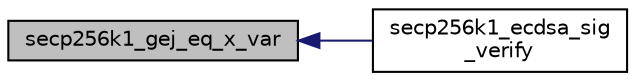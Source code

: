 digraph "secp256k1_gej_eq_x_var"
{
  edge [fontname="Helvetica",fontsize="10",labelfontname="Helvetica",labelfontsize="10"];
  node [fontname="Helvetica",fontsize="10",shape=record];
  rankdir="LR";
  Node1820 [label="secp256k1_gej_eq_x_var",height=0.2,width=0.4,color="black", fillcolor="grey75", style="filled", fontcolor="black"];
  Node1820 -> Node1821 [dir="back",color="midnightblue",fontsize="10",style="solid",fontname="Helvetica"];
  Node1821 [label="secp256k1_ecdsa_sig\l_verify",height=0.2,width=0.4,color="black", fillcolor="white", style="filled",URL="$d5/d27/ecdsa__impl_8h.html#a3f5883c08cc865fd9a4ca3f6173b1c26"];
}
